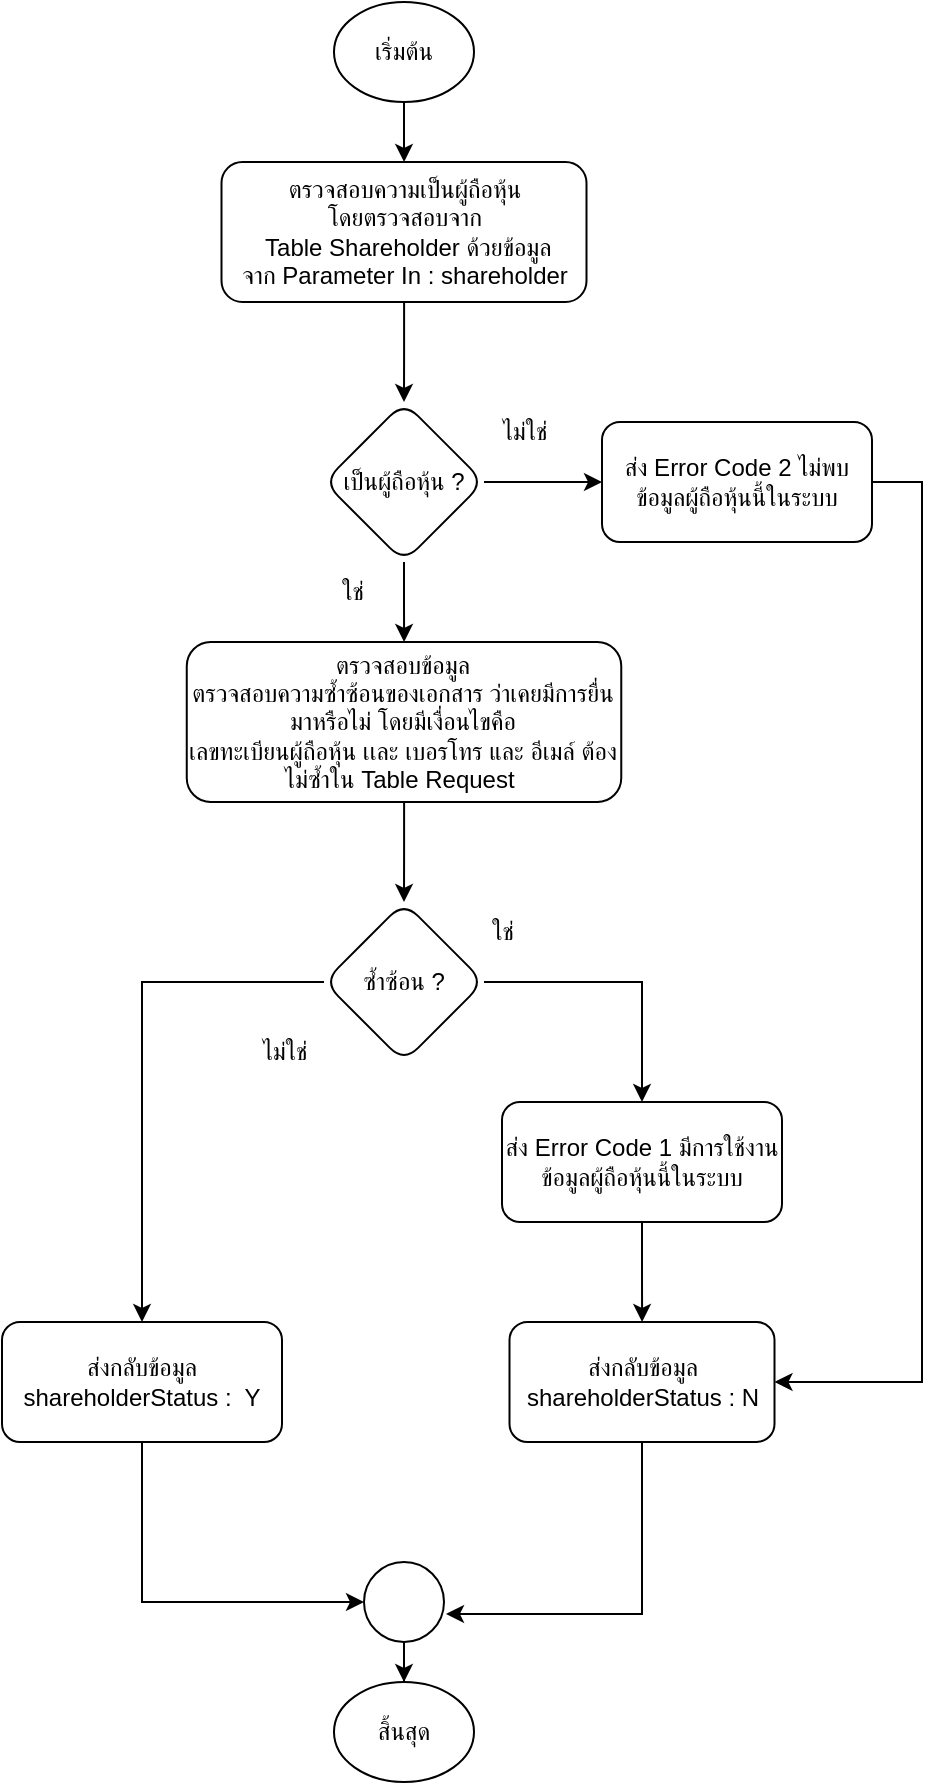 <mxfile version="20.2.8" type="github">
  <diagram id="r1KlR5gyU6nK87SkoTvP" name="หน้า-1">
    <mxGraphModel dx="851" dy="756" grid="1" gridSize="10" guides="1" tooltips="1" connect="1" arrows="1" fold="1" page="1" pageScale="1" pageWidth="827" pageHeight="1169" math="0" shadow="0">
      <root>
        <mxCell id="0" />
        <mxCell id="1" parent="0" />
        <mxCell id="m3CZalvDAAZhXAgWsh8W-37" value="" style="edgeStyle=orthogonalEdgeStyle;rounded=0;orthogonalLoop=1;jettySize=auto;html=1;" parent="1" source="m3CZalvDAAZhXAgWsh8W-38" target="m3CZalvDAAZhXAgWsh8W-49" edge="1">
          <mxGeometry relative="1" as="geometry">
            <mxPoint x="935" y="100" as="targetPoint" />
          </mxGeometry>
        </mxCell>
        <mxCell id="m3CZalvDAAZhXAgWsh8W-38" value="เริ่มต้น" style="ellipse;whiteSpace=wrap;html=1;" parent="1" vertex="1">
          <mxGeometry x="1206" y="20" width="70" height="50" as="geometry" />
        </mxCell>
        <mxCell id="m3CZalvDAAZhXAgWsh8W-49" value="ตรวจสอบความเป็นผู้ถือหุ้น &lt;br&gt;โดยตรวจสอบจาก&lt;br&gt;&amp;nbsp;Table Shareholder ด้วยข้อมูล&lt;br&gt;จาก Parameter In : shareholder" style="whiteSpace=wrap;html=1;rounded=1;" parent="1" vertex="1">
          <mxGeometry x="1149.75" y="100" width="182.5" height="70" as="geometry" />
        </mxCell>
        <mxCell id="m3CZalvDAAZhXAgWsh8W-54" value="เป็นผู้ถือหุ้น ?" style="rhombus;whiteSpace=wrap;html=1;rounded=1;" parent="1" vertex="1">
          <mxGeometry x="1201" y="220" width="80" height="80" as="geometry" />
        </mxCell>
        <mxCell id="m3CZalvDAAZhXAgWsh8W-47" value="" style="edgeStyle=orthogonalEdgeStyle;rounded=0;orthogonalLoop=1;jettySize=auto;html=1;" parent="1" source="m3CZalvDAAZhXAgWsh8W-49" target="m3CZalvDAAZhXAgWsh8W-54" edge="1">
          <mxGeometry relative="1" as="geometry" />
        </mxCell>
        <mxCell id="m3CZalvDAAZhXAgWsh8W-55" value="ไม่ใช่" style="text;html=1;align=center;verticalAlign=middle;resizable=0;points=[];autosize=1;strokeColor=none;fillColor=none;" parent="1" vertex="1">
          <mxGeometry x="1276" y="220" width="50" height="30" as="geometry" />
        </mxCell>
        <mxCell id="m3CZalvDAAZhXAgWsh8W-78" value="ส่ง Error Code 2 ไม่พบข้อมูลผู้ถือหุ้นนี้ในระบบ" style="whiteSpace=wrap;html=1;rounded=1;" parent="1" vertex="1">
          <mxGeometry x="1340" y="230" width="135" height="60" as="geometry" />
        </mxCell>
        <mxCell id="m3CZalvDAAZhXAgWsh8W-79" value="" style="edgeStyle=orthogonalEdgeStyle;rounded=0;orthogonalLoop=1;jettySize=auto;html=1;" parent="1" source="m3CZalvDAAZhXAgWsh8W-54" target="m3CZalvDAAZhXAgWsh8W-78" edge="1">
          <mxGeometry relative="1" as="geometry" />
        </mxCell>
        <mxCell id="m3CZalvDAAZhXAgWsh8W-82" value="ตรวจสอบข้อมูล&lt;br&gt;ตรวจสอบความซ้ำซ้อนของเอกสาร ว่าเคยมีการยื่นมาหรือไม่ โดยมีเงื่อนไขคือ &lt;br&gt;เลขทะเบียนผู้ถือหุ้น เเละ เบอรโทร และ อีเมล์ ต้องไม่ซ้ำใน Table Request&amp;nbsp;" style="whiteSpace=wrap;html=1;rounded=1;" parent="1" vertex="1">
          <mxGeometry x="1132.38" y="340" width="217.25" height="80" as="geometry" />
        </mxCell>
        <mxCell id="m3CZalvDAAZhXAgWsh8W-83" value="" style="edgeStyle=orthogonalEdgeStyle;rounded=0;orthogonalLoop=1;jettySize=auto;html=1;" parent="1" source="m3CZalvDAAZhXAgWsh8W-54" target="m3CZalvDAAZhXAgWsh8W-82" edge="1">
          <mxGeometry relative="1" as="geometry" />
        </mxCell>
        <mxCell id="m3CZalvDAAZhXAgWsh8W-84" value="ใช่" style="text;html=1;align=center;verticalAlign=middle;resizable=0;points=[];autosize=1;strokeColor=none;fillColor=none;" parent="1" vertex="1">
          <mxGeometry x="1195" y="300" width="40" height="30" as="geometry" />
        </mxCell>
        <mxCell id="m3CZalvDAAZhXAgWsh8W-85" value="ซ้ำซ้อน ?" style="rhombus;whiteSpace=wrap;html=1;rounded=1;" parent="1" vertex="1">
          <mxGeometry x="1201" y="470" width="80" height="80" as="geometry" />
        </mxCell>
        <mxCell id="m3CZalvDAAZhXAgWsh8W-86" value="" style="edgeStyle=orthogonalEdgeStyle;rounded=0;orthogonalLoop=1;jettySize=auto;html=1;" parent="1" source="m3CZalvDAAZhXAgWsh8W-82" target="m3CZalvDAAZhXAgWsh8W-85" edge="1">
          <mxGeometry relative="1" as="geometry" />
        </mxCell>
        <mxCell id="bMhZwO3Ds9dMaz-KzJur-4" style="edgeStyle=orthogonalEdgeStyle;rounded=0;orthogonalLoop=1;jettySize=auto;html=1;endArrow=classic;endFill=1;" edge="1" parent="1" source="m3CZalvDAAZhXAgWsh8W-87" target="m3CZalvDAAZhXAgWsh8W-93">
          <mxGeometry relative="1" as="geometry">
            <Array as="points" />
          </mxGeometry>
        </mxCell>
        <mxCell id="m3CZalvDAAZhXAgWsh8W-87" value="ส่ง Error Code 1 มีการใช้งานข้อมูลผู้ถือหุ้นนี้ในระบบ" style="whiteSpace=wrap;html=1;rounded=1;" parent="1" vertex="1">
          <mxGeometry x="1290" y="570" width="140" height="60" as="geometry" />
        </mxCell>
        <mxCell id="m3CZalvDAAZhXAgWsh8W-88" value="" style="edgeStyle=orthogonalEdgeStyle;rounded=0;orthogonalLoop=1;jettySize=auto;html=1;" parent="1" source="m3CZalvDAAZhXAgWsh8W-85" target="m3CZalvDAAZhXAgWsh8W-87" edge="1">
          <mxGeometry relative="1" as="geometry" />
        </mxCell>
        <mxCell id="m3CZalvDAAZhXAgWsh8W-89" value="ส่งกลับข้อมูล&lt;br&gt;shareholderStatus :&amp;nbsp; Y" style="whiteSpace=wrap;html=1;rounded=1;" parent="1" vertex="1">
          <mxGeometry x="1040" y="680" width="140" height="60" as="geometry" />
        </mxCell>
        <mxCell id="m3CZalvDAAZhXAgWsh8W-90" value="" style="edgeStyle=orthogonalEdgeStyle;rounded=0;orthogonalLoop=1;jettySize=auto;html=1;" parent="1" source="m3CZalvDAAZhXAgWsh8W-85" target="m3CZalvDAAZhXAgWsh8W-89" edge="1">
          <mxGeometry relative="1" as="geometry" />
        </mxCell>
        <mxCell id="m3CZalvDAAZhXAgWsh8W-91" value="ไม่ใช่" style="text;html=1;align=center;verticalAlign=middle;resizable=0;points=[];autosize=1;strokeColor=none;fillColor=none;" parent="1" vertex="1">
          <mxGeometry x="1156" y="530" width="50" height="30" as="geometry" />
        </mxCell>
        <mxCell id="m3CZalvDAAZhXAgWsh8W-92" value="ใช่" style="text;html=1;align=center;verticalAlign=middle;resizable=0;points=[];autosize=1;strokeColor=none;fillColor=none;" parent="1" vertex="1">
          <mxGeometry x="1270" y="470" width="40" height="30" as="geometry" />
        </mxCell>
        <mxCell id="bMhZwO3Ds9dMaz-KzJur-5" style="edgeStyle=orthogonalEdgeStyle;rounded=0;orthogonalLoop=1;jettySize=auto;html=1;entryX=1.025;entryY=0.65;entryDx=0;entryDy=0;entryPerimeter=0;endArrow=classic;endFill=1;exitX=0.5;exitY=1;exitDx=0;exitDy=0;" edge="1" parent="1" source="m3CZalvDAAZhXAgWsh8W-93" target="m3CZalvDAAZhXAgWsh8W-98">
          <mxGeometry relative="1" as="geometry">
            <Array as="points">
              <mxPoint x="1360" y="826" />
            </Array>
          </mxGeometry>
        </mxCell>
        <mxCell id="m3CZalvDAAZhXAgWsh8W-93" value="ส่งกลับข้อมูล&lt;br&gt;shareholderStatus : N" style="whiteSpace=wrap;html=1;rounded=1;" parent="1" vertex="1">
          <mxGeometry x="1293.75" y="680" width="132.5" height="60" as="geometry" />
        </mxCell>
        <mxCell id="m3CZalvDAAZhXAgWsh8W-94" value="" style="edgeStyle=orthogonalEdgeStyle;rounded=0;orthogonalLoop=1;jettySize=auto;html=1;" parent="1" source="m3CZalvDAAZhXAgWsh8W-78" target="m3CZalvDAAZhXAgWsh8W-93" edge="1">
          <mxGeometry relative="1" as="geometry">
            <Array as="points">
              <mxPoint x="1500" y="260" />
              <mxPoint x="1500" y="710" />
            </Array>
          </mxGeometry>
        </mxCell>
        <mxCell id="m3CZalvDAAZhXAgWsh8W-98" value="" style="ellipse;whiteSpace=wrap;html=1;rounded=1;" parent="1" vertex="1">
          <mxGeometry x="1221" y="800" width="40" height="40" as="geometry" />
        </mxCell>
        <mxCell id="m3CZalvDAAZhXAgWsh8W-99" value="" style="edgeStyle=orthogonalEdgeStyle;rounded=0;orthogonalLoop=1;jettySize=auto;html=1;endArrow=classic;endFill=1;" parent="1" source="m3CZalvDAAZhXAgWsh8W-89" target="m3CZalvDAAZhXAgWsh8W-98" edge="1">
          <mxGeometry relative="1" as="geometry">
            <Array as="points">
              <mxPoint x="1110" y="820" />
            </Array>
          </mxGeometry>
        </mxCell>
        <mxCell id="m3CZalvDAAZhXAgWsh8W-103" value="สิ้นสุด" style="ellipse;whiteSpace=wrap;html=1;" parent="1" vertex="1">
          <mxGeometry x="1206" y="860" width="70" height="50" as="geometry" />
        </mxCell>
        <mxCell id="m3CZalvDAAZhXAgWsh8W-105" value="" style="edgeStyle=orthogonalEdgeStyle;rounded=0;orthogonalLoop=1;jettySize=auto;html=1;endArrow=classic;endFill=1;" parent="1" source="m3CZalvDAAZhXAgWsh8W-98" target="m3CZalvDAAZhXAgWsh8W-103" edge="1">
          <mxGeometry relative="1" as="geometry" />
        </mxCell>
      </root>
    </mxGraphModel>
  </diagram>
</mxfile>
